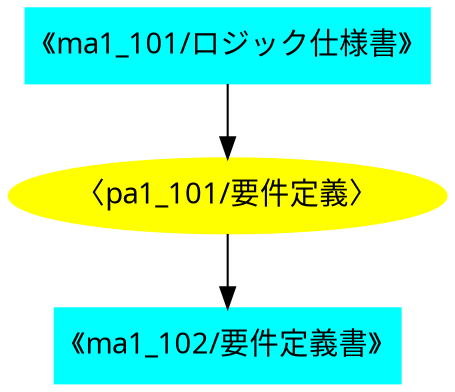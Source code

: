 digraph G {

    node [fontname="MS UI Gothic", style = filled];
    node [shape = oval, color = yellow];
    pa1_101 [label = "〈pa1_101/要件定義〉"];

    node [shape = box, color = cyan];
    ma1_101 [label = "《ma1_101/ロジック仕様書》"];
    ma1_102 [label = "《ma1_102/要件定義書》"];

    ma1_101 -> pa1_101 -> ma1_102;

}
